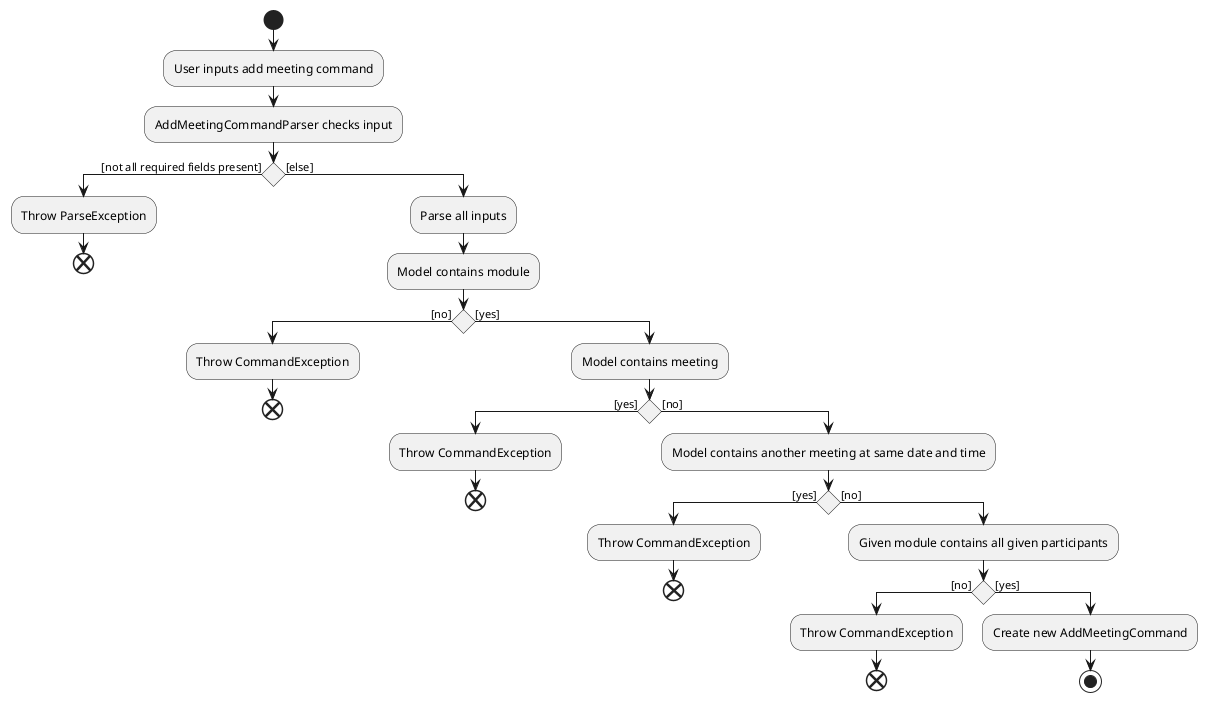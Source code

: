 @startuml
start
:User inputs add meeting command;
:AddMeetingCommandParser checks input;
if () then ([not all required fields present])
    :Throw ParseException;
    end
else ([else])
    :Parse all inputs;
    :Model contains module;
    if () then ([no])
        :Throw CommandException;
        end
    else ([yes])
        :Model contains meeting;
        if () then ([yes])
            :Throw CommandException;
            end
        else ([no])
            :Model contains another meeting at same date and time;
            if () then ([yes])
                :Throw CommandException;
                end
                else ([no])
                    :Given module contains all given participants;
                    if () then ([no])
                        :Throw CommandException;
                        end
                        else ([yes])
                            :Create new AddMeetingCommand;
                            stop
@enduml
